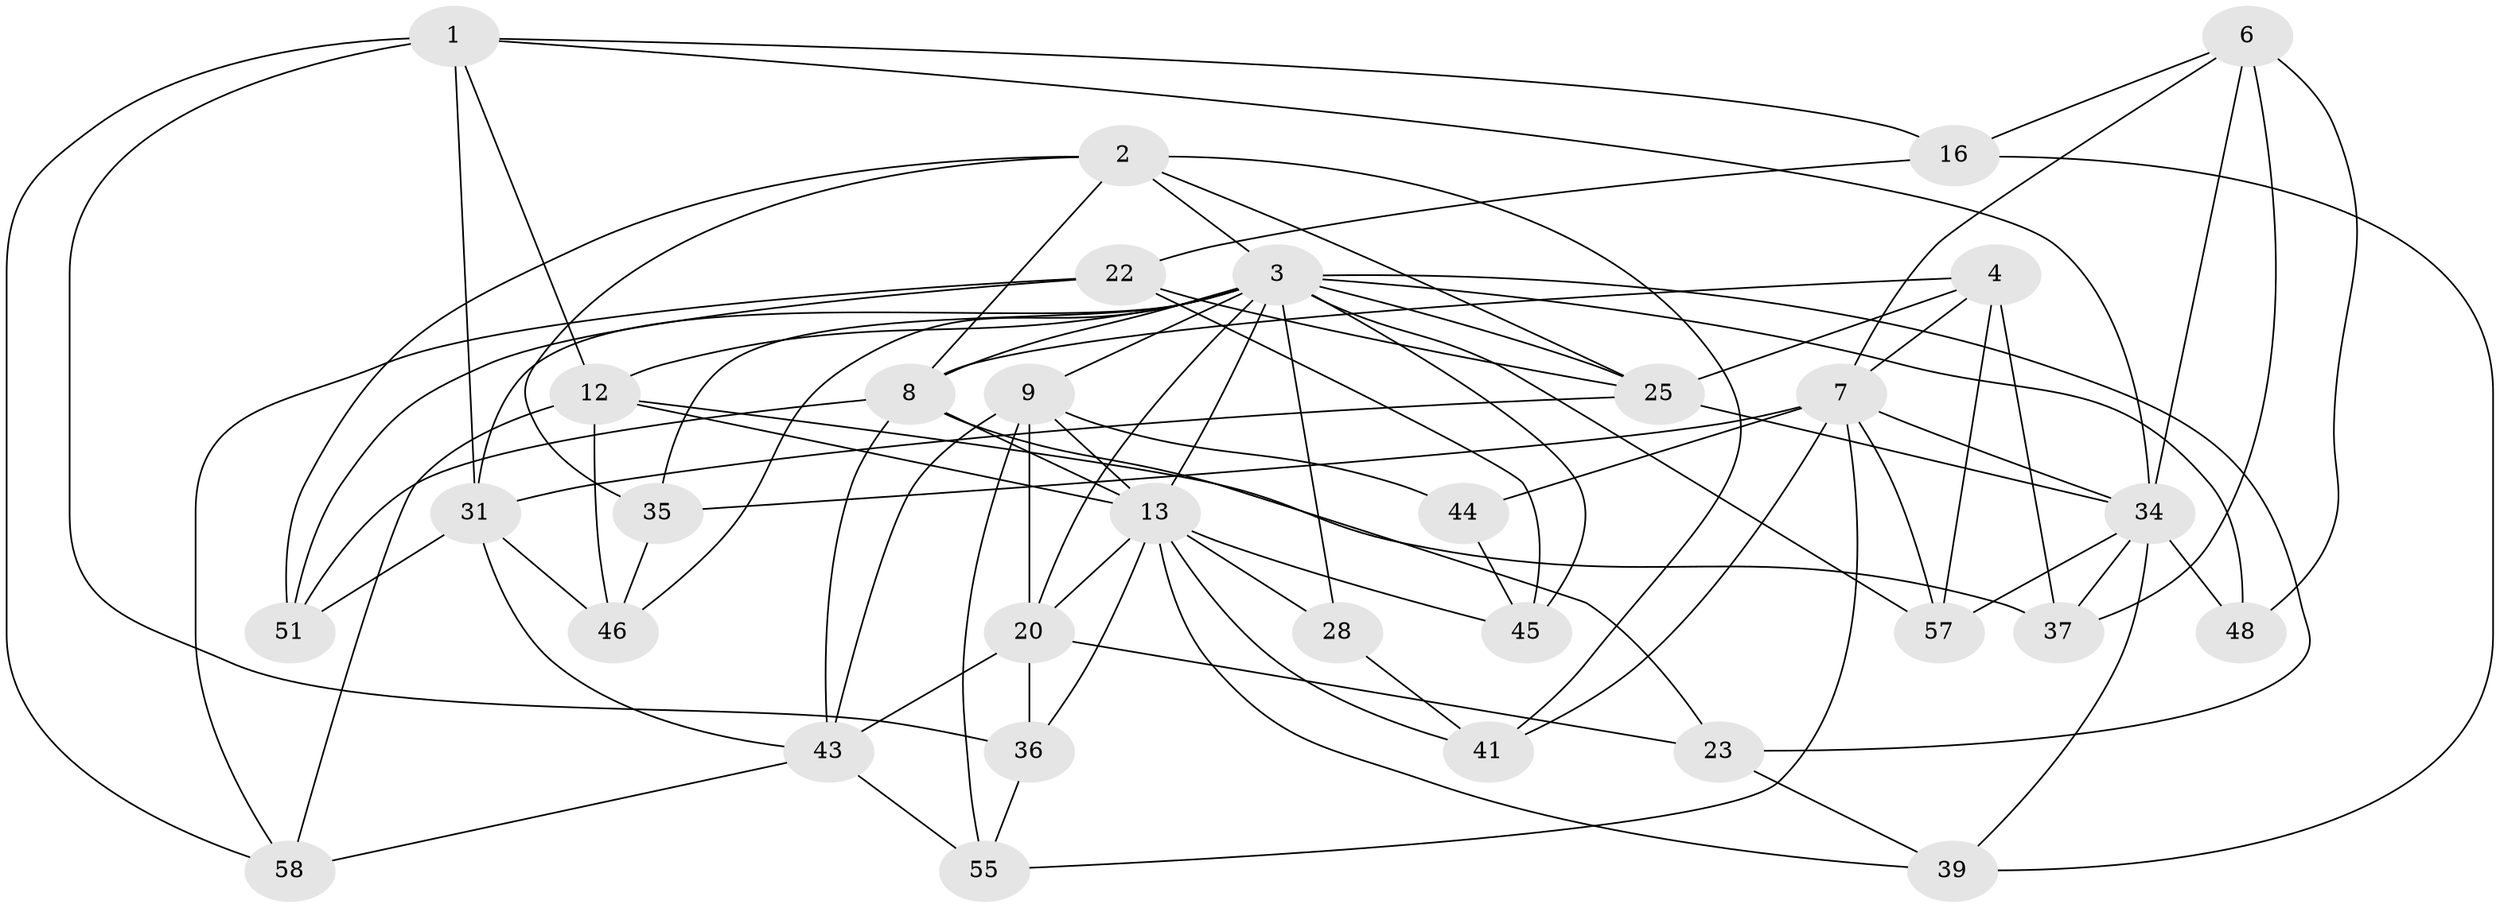 // original degree distribution, {4: 1.0}
// Generated by graph-tools (version 1.1) at 2025/16/03/09/25 04:16:18]
// undirected, 32 vertices, 86 edges
graph export_dot {
graph [start="1"]
  node [color=gray90,style=filled];
  1 [super="+17"];
  2 [super="+61"];
  3 [super="+19+11+10+5"];
  4 [super="+49"];
  6 [super="+60"];
  7 [super="+26+53"];
  8 [super="+30+62"];
  9 [super="+27"];
  12 [super="+14"];
  13 [super="+33+32"];
  16;
  20 [super="+24+21"];
  22 [super="+50"];
  23;
  25 [super="+59"];
  28;
  31 [super="+56"];
  34 [super="+38+40+52"];
  35;
  36;
  37;
  39;
  41;
  43 [super="+54"];
  44;
  45 [super="+47"];
  46;
  48;
  51;
  55;
  57;
  58;
  1 -- 31;
  1 -- 16;
  1 -- 12;
  1 -- 34;
  1 -- 36;
  1 -- 58;
  2 -- 51;
  2 -- 41;
  2 -- 35;
  2 -- 8;
  2 -- 25;
  2 -- 3;
  3 -- 8;
  3 -- 48 [weight=2];
  3 -- 23;
  3 -- 35;
  3 -- 20;
  3 -- 31;
  3 -- 13;
  3 -- 46;
  3 -- 45 [weight=2];
  3 -- 28 [weight=2];
  3 -- 25;
  3 -- 12;
  3 -- 57;
  3 -- 9;
  4 -- 37;
  4 -- 25;
  4 -- 8 [weight=2];
  4 -- 57;
  4 -- 7;
  6 -- 7;
  6 -- 48;
  6 -- 34 [weight=2];
  6 -- 16;
  6 -- 37;
  7 -- 35;
  7 -- 34 [weight=2];
  7 -- 57;
  7 -- 44 [weight=2];
  7 -- 41;
  7 -- 55;
  8 -- 51;
  8 -- 43;
  8 -- 23;
  8 -- 13;
  9 -- 13;
  9 -- 55;
  9 -- 20;
  9 -- 44;
  9 -- 43;
  12 -- 46;
  12 -- 37;
  12 -- 58;
  12 -- 13;
  13 -- 20;
  13 -- 36;
  13 -- 39;
  13 -- 41;
  13 -- 28;
  13 -- 45;
  16 -- 39;
  16 -- 22;
  20 -- 43;
  20 -- 36;
  20 -- 23;
  22 -- 51;
  22 -- 45 [weight=2];
  22 -- 25;
  22 -- 58;
  23 -- 39;
  25 -- 34;
  25 -- 31;
  28 -- 41;
  31 -- 46;
  31 -- 43;
  31 -- 51;
  34 -- 37;
  34 -- 39;
  34 -- 48;
  34 -- 57;
  35 -- 46;
  36 -- 55;
  43 -- 58;
  43 -- 55;
  44 -- 45;
}
